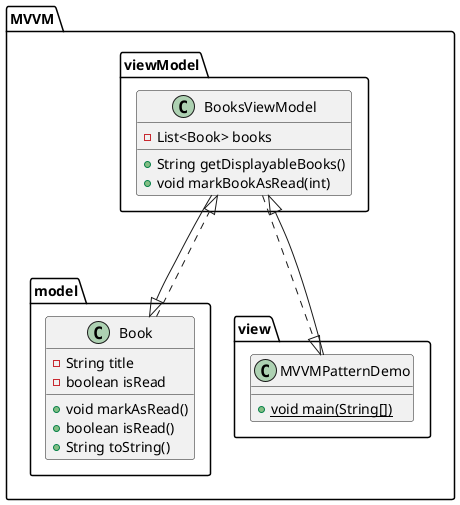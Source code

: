 @startuml
class MVVM.viewModel.BooksViewModel {
- List<Book> books
+ String getDisplayableBooks()
+ void markBookAsRead(int)
}
class MVVM.model.Book {
- String title
- boolean isRead
+ void markAsRead()
+ boolean isRead()
+ String toString()
}
class MVVM.view.MVVMPatternDemo {
+ {static} void main(String[])
}

MVVM.model.Book ...|> MVVM.viewModel.BooksViewModel
MVVM.viewModel.BooksViewModel ...|> MVVM.view.MVVMPatternDemo
MVVM.view.MVVMPatternDemo ---|> MVVM.viewModel.BooksViewModel
MVVM.viewModel.BooksViewModel ---|> MVVM.model.Book

@enduml
